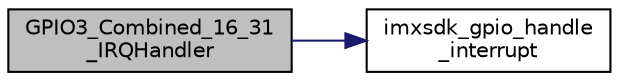 digraph "GPIO3_Combined_16_31_IRQHandler"
{
  edge [fontname="Helvetica",fontsize="10",labelfontname="Helvetica",labelfontsize="10"];
  node [fontname="Helvetica",fontsize="10",shape=record];
  rankdir="LR";
  Node15 [label="GPIO3_Combined_16_31\l_IRQHandler",height=0.2,width=0.4,color="black", fillcolor="grey75", style="filled", fontcolor="black"];
  Node15 -> Node16 [color="midnightblue",fontsize="10",style="solid",fontname="Helvetica"];
  Node16 [label="imxsdk_gpio_handle\l_interrupt",height=0.2,width=0.4,color="black", fillcolor="white", style="filled",URL="$i_8mx_2gpio__driver__irq_8c.html#a83a10ae2ca29dfc2fc68283949e2518b"];
}
